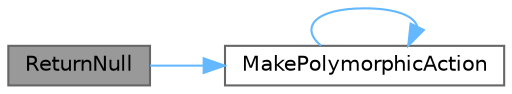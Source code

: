 digraph "ReturnNull"
{
 // LATEX_PDF_SIZE
  bgcolor="transparent";
  edge [fontname=Helvetica,fontsize=10,labelfontname=Helvetica,labelfontsize=10];
  node [fontname=Helvetica,fontsize=10,shape=box,height=0.2,width=0.4];
  rankdir="LR";
  Node1 [id="Node000001",label="ReturnNull",height=0.2,width=0.4,color="gray40", fillcolor="grey60", style="filled", fontcolor="black",tooltip=" "];
  Node1 -> Node2 [id="edge1_Node000001_Node000002",color="steelblue1",style="solid",tooltip=" "];
  Node2 [id="Node000002",label="MakePolymorphicAction",height=0.2,width=0.4,color="grey40", fillcolor="white", style="filled",URL="$namespacetesting.html#a05a39266c6b4cf165cc72f23383a4432",tooltip=" "];
  Node2 -> Node2 [id="edge2_Node000002_Node000002",color="steelblue1",style="solid",tooltip=" "];
}
